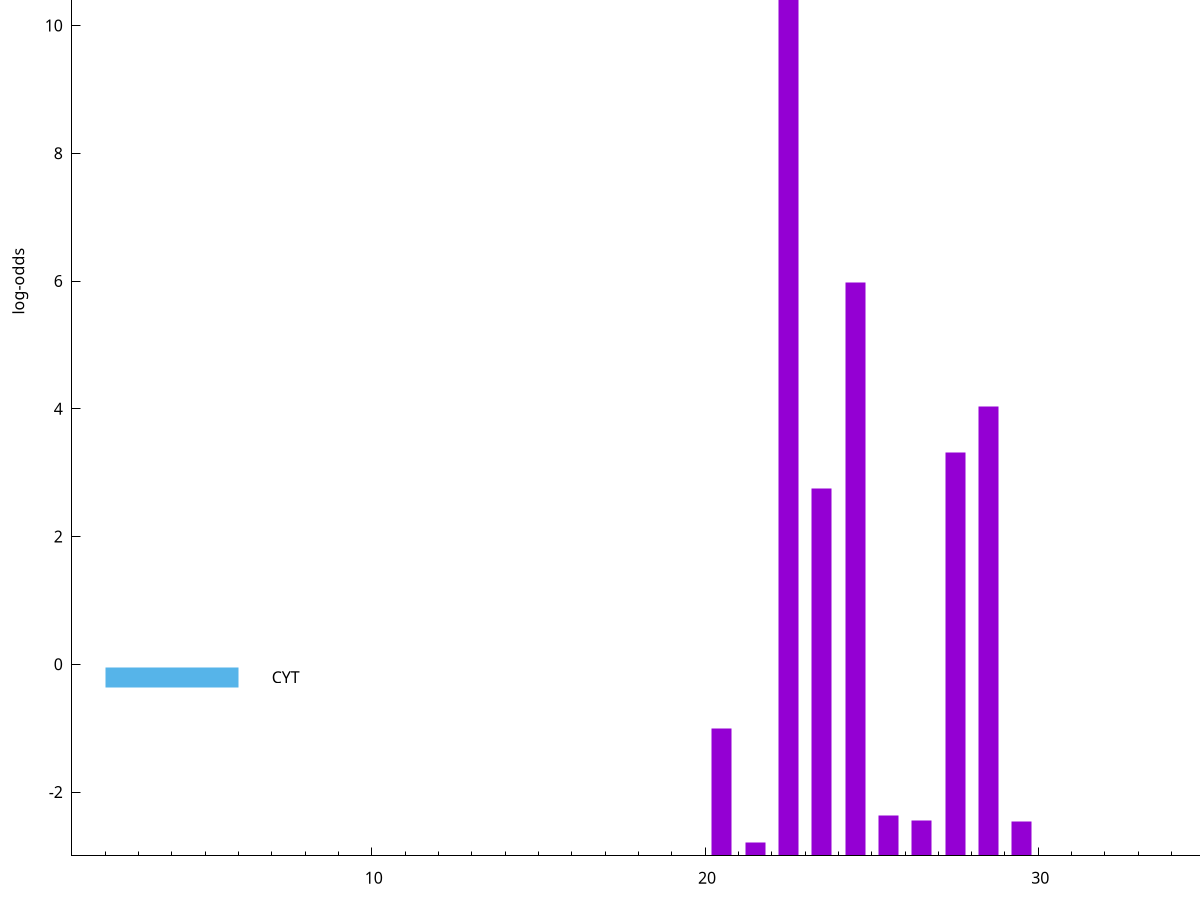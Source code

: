 set title "LipoP predictions for SRR3987123.gff"
set size 2., 1.4
set xrange [1:70] 
set mxtics 10
set yrange [-3:15]
set y2range [0:18]
set ylabel "log-odds"
set term postscript eps color solid "Helvetica" 30
set output "SRR3987123.gff20.eps"
set arrow from 2,14.103 to 6,14.103 nohead lt 1 lw 20
set label "SpI" at 7,14.103
set arrow from 2,-0.200913 to 6,-0.200913 nohead lt 3 lw 20
set label "CYT" at 7,-0.200913
set arrow from 2,14.103 to 6,14.103 nohead lt 1 lw 20
set label "SpI" at 7,14.103
# NOTE: The scores below are the log-odds scores with the threshold
# NOTE: subtracted (a hack to make gnuplot make the histogram all
# NOTE: look nice).
plot "-" axes x1y2 title "" with impulses lt 1 lw 20
22.500000 17.094900
24.500000 8.985750
28.500000 7.036470
27.500000 6.315020
23.500000 5.752050
20.500000 1.988100
25.500000 0.629610
26.500000 0.561450
29.500000 0.544860
21.500000 0.204770
e
exit
